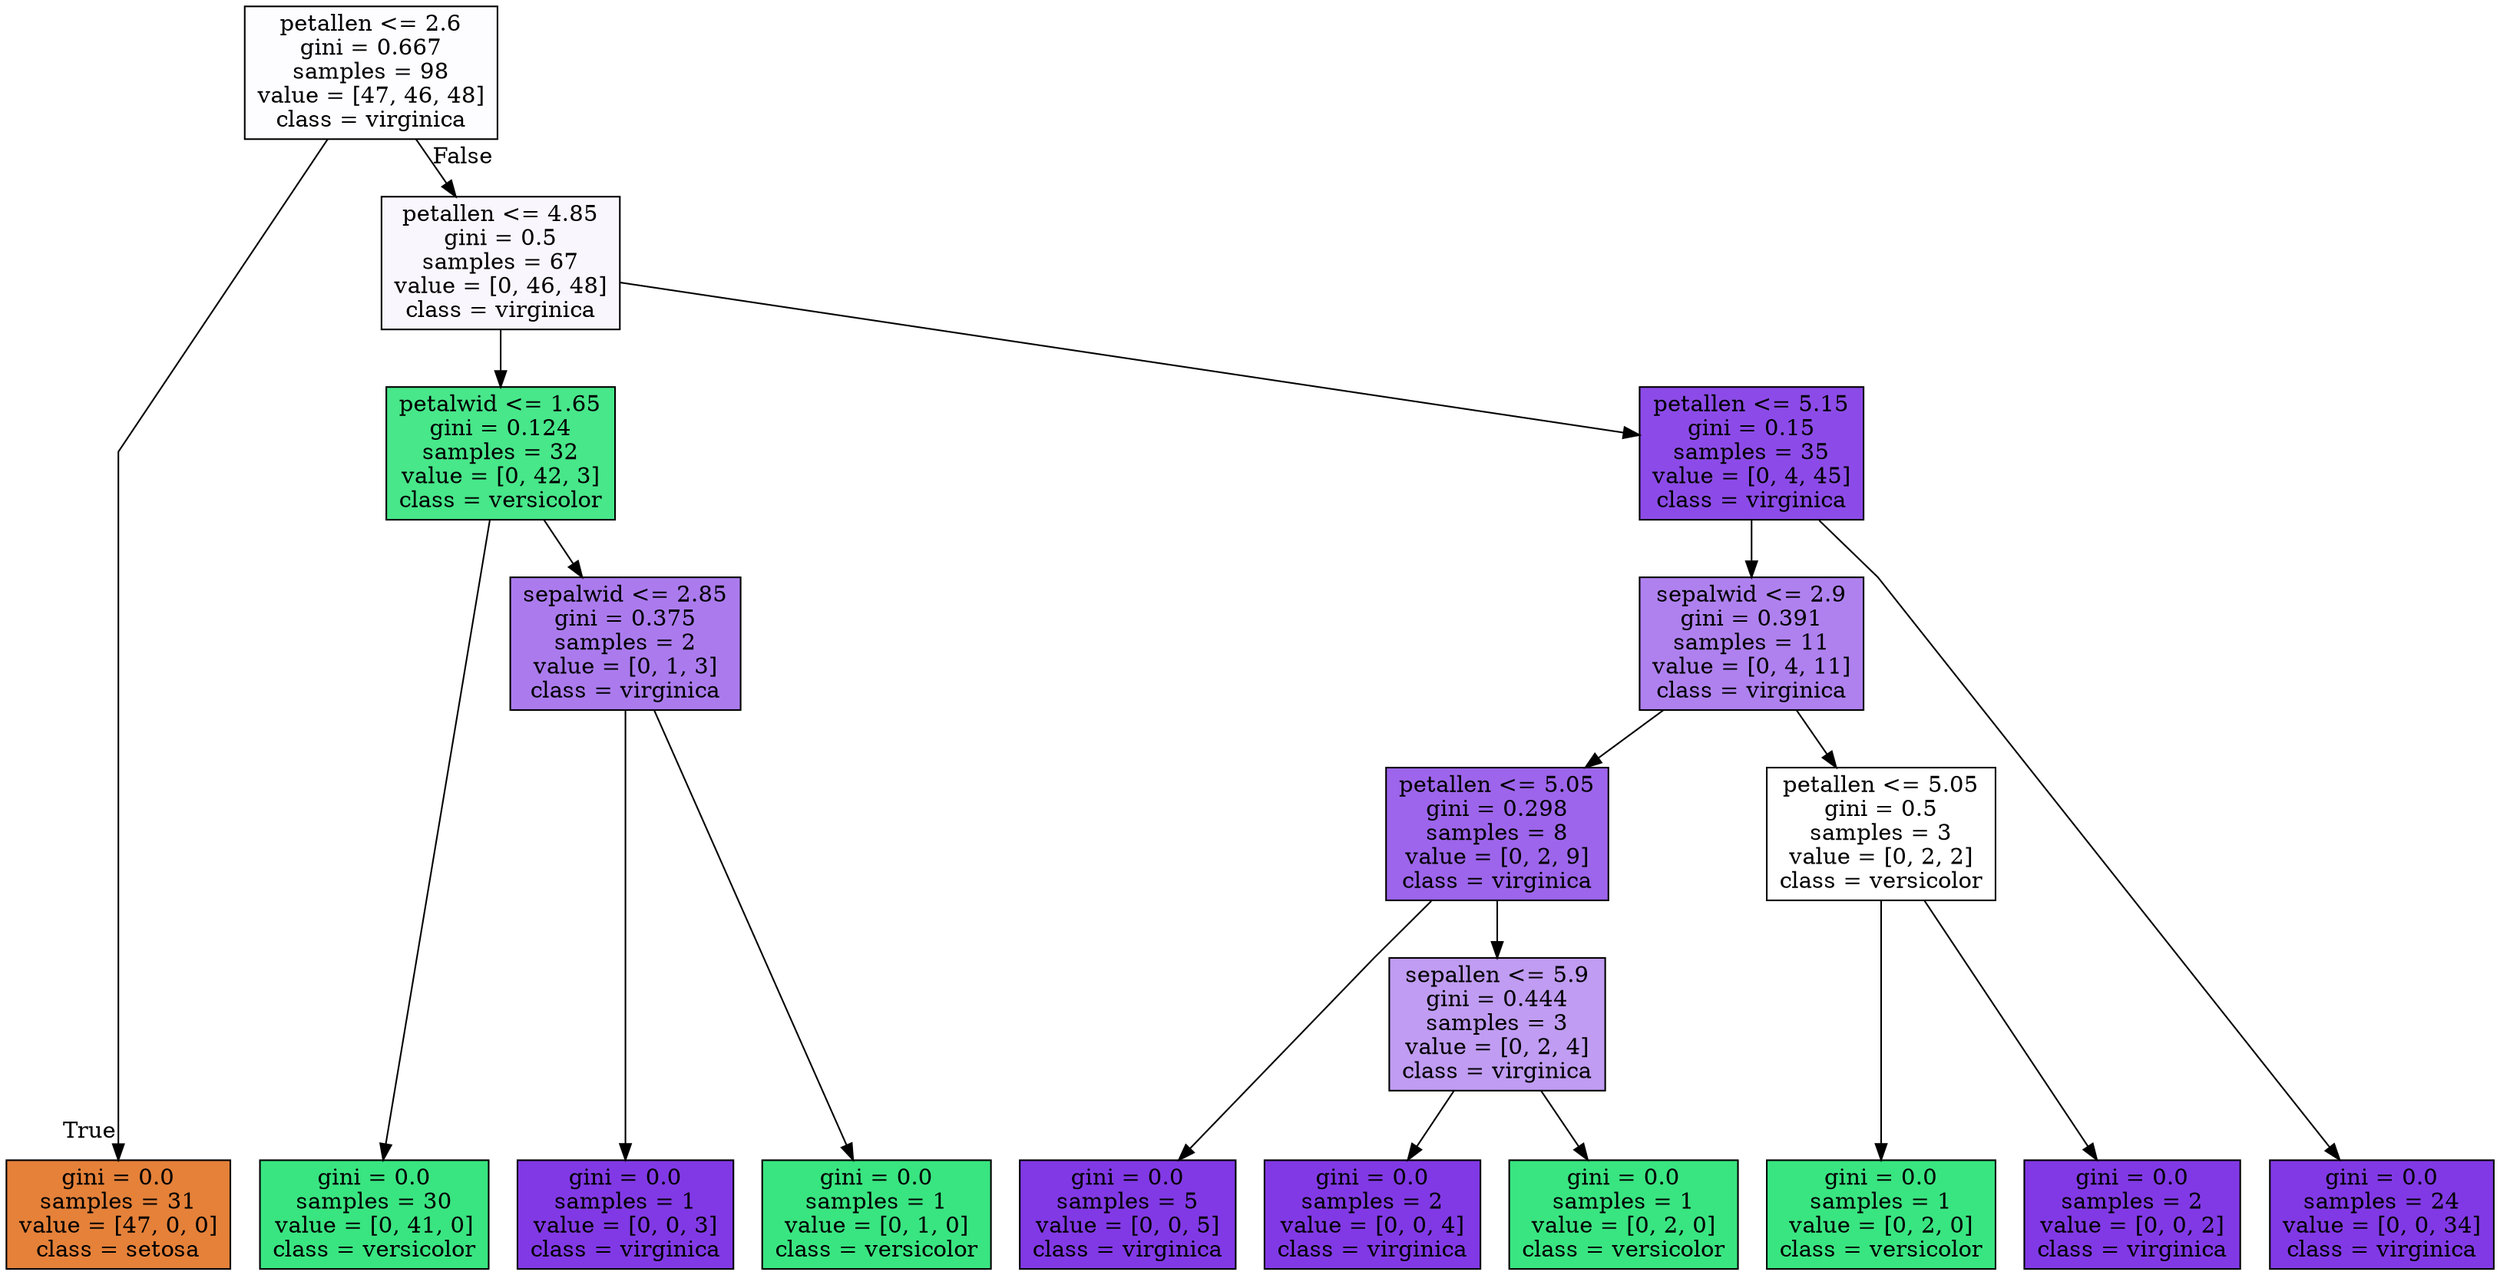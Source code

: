digraph Tree {
node [shape=box, style="filled", color="black"] ;
graph [ranksep=equally, splines=polyline] ;
0 [label="petallen <= 2.6\ngini = 0.667\nsamples = 98\nvalue = [47, 46, 48]\nclass = virginica", fillcolor="#8139e503"] ;
1 [label="gini = 0.0\nsamples = 31\nvalue = [47, 0, 0]\nclass = setosa", fillcolor="#e58139ff"] ;
0 -> 1 [labeldistance=2.5, labelangle=45, headlabel="True"] ;
2 [label="petallen <= 4.85\ngini = 0.5\nsamples = 67\nvalue = [0, 46, 48]\nclass = virginica", fillcolor="#8139e50b"] ;
0 -> 2 [labeldistance=2.5, labelangle=-45, headlabel="False"] ;
3 [label="petalwid <= 1.65\ngini = 0.124\nsamples = 32\nvalue = [0, 42, 3]\nclass = versicolor", fillcolor="#39e581ed"] ;
2 -> 3 ;
4 [label="gini = 0.0\nsamples = 30\nvalue = [0, 41, 0]\nclass = versicolor", fillcolor="#39e581ff"] ;
3 -> 4 ;
5 [label="sepalwid <= 2.85\ngini = 0.375\nsamples = 2\nvalue = [0, 1, 3]\nclass = virginica", fillcolor="#8139e5aa"] ;
3 -> 5 ;
6 [label="gini = 0.0\nsamples = 1\nvalue = [0, 0, 3]\nclass = virginica", fillcolor="#8139e5ff"] ;
5 -> 6 ;
7 [label="gini = 0.0\nsamples = 1\nvalue = [0, 1, 0]\nclass = versicolor", fillcolor="#39e581ff"] ;
5 -> 7 ;
8 [label="petallen <= 5.15\ngini = 0.15\nsamples = 35\nvalue = [0, 4, 45]\nclass = virginica", fillcolor="#8139e5e8"] ;
2 -> 8 ;
9 [label="sepalwid <= 2.9\ngini = 0.391\nsamples = 11\nvalue = [0, 4, 11]\nclass = virginica", fillcolor="#8139e5a2"] ;
8 -> 9 ;
10 [label="petallen <= 5.05\ngini = 0.298\nsamples = 8\nvalue = [0, 2, 9]\nclass = virginica", fillcolor="#8139e5c6"] ;
9 -> 10 ;
11 [label="gini = 0.0\nsamples = 5\nvalue = [0, 0, 5]\nclass = virginica", fillcolor="#8139e5ff"] ;
10 -> 11 ;
12 [label="sepallen <= 5.9\ngini = 0.444\nsamples = 3\nvalue = [0, 2, 4]\nclass = virginica", fillcolor="#8139e57f"] ;
10 -> 12 ;
13 [label="gini = 0.0\nsamples = 2\nvalue = [0, 0, 4]\nclass = virginica", fillcolor="#8139e5ff"] ;
12 -> 13 ;
14 [label="gini = 0.0\nsamples = 1\nvalue = [0, 2, 0]\nclass = versicolor", fillcolor="#39e581ff"] ;
12 -> 14 ;
15 [label="petallen <= 5.05\ngini = 0.5\nsamples = 3\nvalue = [0, 2, 2]\nclass = versicolor", fillcolor="#39e58100"] ;
9 -> 15 ;
16 [label="gini = 0.0\nsamples = 1\nvalue = [0, 2, 0]\nclass = versicolor", fillcolor="#39e581ff"] ;
15 -> 16 ;
17 [label="gini = 0.0\nsamples = 2\nvalue = [0, 0, 2]\nclass = virginica", fillcolor="#8139e5ff"] ;
15 -> 17 ;
18 [label="gini = 0.0\nsamples = 24\nvalue = [0, 0, 34]\nclass = virginica", fillcolor="#8139e5ff"] ;
8 -> 18 ;
{rank=same ; 0} ;
{rank=same ; 2} ;
{rank=same ; 3; 8} ;
{rank=same ; 5; 9} ;
{rank=same ; 10; 15} ;
{rank=same ; 12} ;
{rank=same ; 1; 4; 6; 7; 11; 13; 14; 16; 17; 18} ;
}